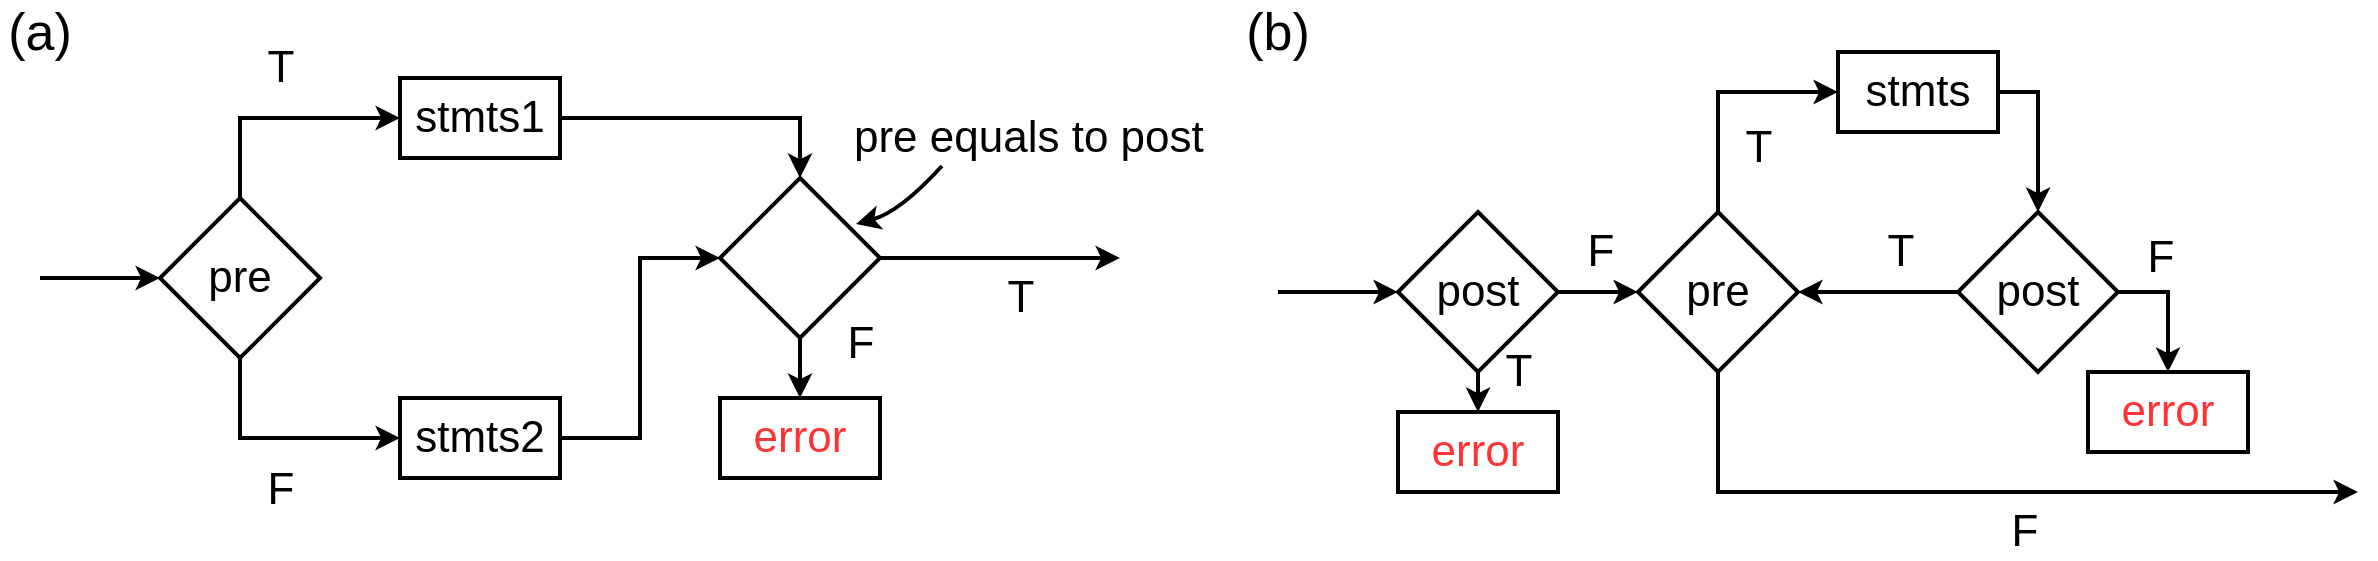 <mxfile version="13.9.5" type="device"><diagram id="1TGzGBFMFdDQsibTQ0dI" name="Page-1"><mxGraphModel dx="1102" dy="1000" grid="1" gridSize="10" guides="1" tooltips="1" connect="1" arrows="1" fold="1" page="1" pageScale="1" pageWidth="1200" pageHeight="300" math="1" shadow="0"><root><mxCell id="0"/><mxCell id="1" parent="0"/><mxCell id="V5Gyx-nigO5SHLxbUgJY-5" value="" style="edgeStyle=orthogonalEdgeStyle;rounded=0;orthogonalLoop=1;jettySize=auto;html=1;strokeWidth=2;exitX=1;exitY=0.5;exitDx=0;exitDy=0;entryX=0.5;entryY=0;entryDx=0;entryDy=0;entryPerimeter=0;fontFamily=Helvetica;" parent="1" source="V5Gyx-nigO5SHLxbUgJY-8" target="V5Gyx-nigO5SHLxbUgJY-4" edge="1"><mxGeometry relative="1" as="geometry"/></mxCell><mxCell id="V5Gyx-nigO5SHLxbUgJY-1" value="&lt;font style=&quot;font-size: 22px&quot;&gt;pre&lt;/font&gt;" style="strokeWidth=2;html=1;shape=mxgraph.flowchart.decision;whiteSpace=wrap;fontFamily=Helvetica;" parent="1" vertex="1"><mxGeometry x="91" y="113" width="80" height="80" as="geometry"/></mxCell><mxCell id="V5Gyx-nigO5SHLxbUgJY-4" value="" style="strokeWidth=2;html=1;shape=mxgraph.flowchart.decision;whiteSpace=wrap;fontFamily=Helvetica;" parent="1" vertex="1"><mxGeometry x="371" y="103" width="80" height="80" as="geometry"/></mxCell><mxCell id="V5Gyx-nigO5SHLxbUgJY-2" value="" style="endArrow=classic;html=1;strokeWidth=2;entryX=0;entryY=0.5;entryDx=0;entryDy=0;entryPerimeter=0;fontFamily=Helvetica;" parent="1" target="V5Gyx-nigO5SHLxbUgJY-1" edge="1"><mxGeometry width="50" height="50" relative="1" as="geometry"><mxPoint x="31" y="153" as="sourcePoint"/><mxPoint x="191" y="203" as="targetPoint"/></mxGeometry></mxCell><mxCell id="V5Gyx-nigO5SHLxbUgJY-8" value="&lt;font style=&quot;font-size: 22px&quot;&gt;stmts1&lt;/font&gt;" style="rounded=0;whiteSpace=wrap;html=1;strokeWidth=2;fontFamily=Helvetica;" parent="1" vertex="1"><mxGeometry x="211" y="53" width="80" height="40" as="geometry"/></mxCell><mxCell id="V5Gyx-nigO5SHLxbUgJY-9" value="&lt;font style=&quot;font-size: 22px&quot;&gt;stmts2&lt;/font&gt;" style="rounded=0;whiteSpace=wrap;html=1;strokeWidth=2;fontFamily=Helvetica;" parent="1" vertex="1"><mxGeometry x="211" y="213" width="80" height="40" as="geometry"/></mxCell><mxCell id="V5Gyx-nigO5SHLxbUgJY-14" value="" style="edgeStyle=orthogonalEdgeStyle;rounded=0;orthogonalLoop=1;jettySize=auto;html=1;strokeWidth=2;exitX=1;exitY=0.5;exitDx=0;exitDy=0;entryX=0;entryY=0.5;entryDx=0;entryDy=0;entryPerimeter=0;fontFamily=Helvetica;" parent="1" source="V5Gyx-nigO5SHLxbUgJY-9" target="V5Gyx-nigO5SHLxbUgJY-4" edge="1"><mxGeometry relative="1" as="geometry"><mxPoint x="461" y="23" as="sourcePoint"/><mxPoint x="631" y="103" as="targetPoint"/><Array as="points"><mxPoint x="331" y="233"/><mxPoint x="331" y="143"/></Array></mxGeometry></mxCell><mxCell id="V5Gyx-nigO5SHLxbUgJY-15" value="" style="edgeStyle=orthogonalEdgeStyle;rounded=0;orthogonalLoop=1;jettySize=auto;html=1;strokeWidth=2;entryX=0;entryY=0.5;entryDx=0;entryDy=0;exitX=0.5;exitY=1;exitDx=0;exitDy=0;exitPerimeter=0;fontFamily=Helvetica;" parent="1" source="V5Gyx-nigO5SHLxbUgJY-1" target="V5Gyx-nigO5SHLxbUgJY-9" edge="1"><mxGeometry relative="1" as="geometry"><mxPoint x="121" y="333" as="sourcePoint"/><mxPoint x="631" y="223" as="targetPoint"/></mxGeometry></mxCell><mxCell id="V5Gyx-nigO5SHLxbUgJY-18" value="&lt;font style=&quot;font-size: 22px&quot;&gt;F&lt;/font&gt;" style="text;html=1;resizable=0;points=[];align=center;verticalAlign=middle;labelBackgroundColor=#ffffff;fontFamily=Helvetica;" parent="V5Gyx-nigO5SHLxbUgJY-15" vertex="1" connectable="0"><mxGeometry x="-0.429" y="18" relative="1" as="geometry"><mxPoint x="2" y="31" as="offset"/></mxGeometry></mxCell><mxCell id="V5Gyx-nigO5SHLxbUgJY-16" value="" style="edgeStyle=orthogonalEdgeStyle;rounded=0;orthogonalLoop=1;jettySize=auto;html=1;strokeWidth=2;entryX=0;entryY=0.5;entryDx=0;entryDy=0;exitX=0.5;exitY=0;exitDx=0;exitDy=0;exitPerimeter=0;fontFamily=Helvetica;" parent="1" source="V5Gyx-nigO5SHLxbUgJY-1" target="V5Gyx-nigO5SHLxbUgJY-8" edge="1"><mxGeometry relative="1" as="geometry"><mxPoint x="201" y="223" as="sourcePoint"/><mxPoint x="341" y="303" as="targetPoint"/></mxGeometry></mxCell><mxCell id="V5Gyx-nigO5SHLxbUgJY-17" value="&lt;font style=&quot;font-size: 22px&quot;&gt;T&lt;/font&gt;" style="text;html=1;resizable=0;points=[];align=center;verticalAlign=middle;labelBackgroundColor=#ffffff;fontFamily=Helvetica;" parent="V5Gyx-nigO5SHLxbUgJY-16" vertex="1" connectable="0"><mxGeometry x="-0.457" y="-19" relative="1" as="geometry"><mxPoint x="1" y="-33" as="offset"/></mxGeometry></mxCell><mxCell id="V5Gyx-nigO5SHLxbUgJY-19" value="" style="edgeStyle=orthogonalEdgeStyle;rounded=0;orthogonalLoop=1;jettySize=auto;html=1;strokeWidth=2;exitX=1;exitY=0.5;exitDx=0;exitDy=0;exitPerimeter=0;fontFamily=Helvetica;" parent="1" source="V5Gyx-nigO5SHLxbUgJY-4" edge="1"><mxGeometry relative="1" as="geometry"><mxPoint x="131" y="103" as="sourcePoint"/><mxPoint x="571" y="143" as="targetPoint"/><Array as="points"><mxPoint x="571" y="143"/></Array></mxGeometry></mxCell><mxCell id="V5Gyx-nigO5SHLxbUgJY-20" value="&lt;font style=&quot;font-size: 22px&quot;&gt;T&lt;/font&gt;" style="text;html=1;resizable=0;points=[];align=center;verticalAlign=middle;labelBackgroundColor=#ffffff;fontFamily=Helvetica;" parent="V5Gyx-nigO5SHLxbUgJY-19" vertex="1" connectable="0"><mxGeometry x="-0.457" y="-19" relative="1" as="geometry"><mxPoint x="37" y="1" as="offset"/></mxGeometry></mxCell><mxCell id="V5Gyx-nigO5SHLxbUgJY-21" value="" style="edgeStyle=orthogonalEdgeStyle;rounded=0;orthogonalLoop=1;jettySize=auto;html=1;strokeWidth=2;exitX=0.5;exitY=1;exitDx=0;exitDy=0;exitPerimeter=0;fontFamily=Helvetica;entryX=0.5;entryY=0;entryDx=0;entryDy=0;" parent="1" source="V5Gyx-nigO5SHLxbUgJY-4" target="V5Gyx-nigO5SHLxbUgJY-23" edge="1"><mxGeometry relative="1" as="geometry"><mxPoint x="131" y="223" as="sourcePoint"/><mxPoint x="561" y="213" as="targetPoint"/></mxGeometry></mxCell><mxCell id="V5Gyx-nigO5SHLxbUgJY-22" value="&lt;font style=&quot;font-size: 22px&quot;&gt;F&lt;/font&gt;" style="text;html=1;resizable=0;points=[];align=center;verticalAlign=middle;labelBackgroundColor=#ffffff;fontFamily=Helvetica;" parent="V5Gyx-nigO5SHLxbUgJY-21" vertex="1" connectable="0"><mxGeometry x="-0.429" y="18" relative="1" as="geometry"><mxPoint x="12" y="-6" as="offset"/></mxGeometry></mxCell><mxCell id="V5Gyx-nigO5SHLxbUgJY-23" value="&lt;font style=&quot;font-size: 22px&quot; color=&quot;#ff3333&quot;&gt;error&lt;/font&gt;" style="rounded=0;whiteSpace=wrap;html=1;strokeWidth=2;fontFamily=Helvetica;" parent="1" vertex="1"><mxGeometry x="371" y="213" width="80" height="40" as="geometry"/></mxCell><mxCell id="V5Gyx-nigO5SHLxbUgJY-24" value="" style="edgeStyle=orthogonalEdgeStyle;rounded=0;orthogonalLoop=1;jettySize=auto;html=1;strokeWidth=2;exitX=1;exitY=0.5;exitDx=0;exitDy=0;entryX=0.5;entryY=0;entryDx=0;entryDy=0;entryPerimeter=0;fontFamily=Helvetica;" parent="1" source="V5Gyx-nigO5SHLxbUgJY-28" target="V5Gyx-nigO5SHLxbUgJY-26" edge="1"><mxGeometry relative="1" as="geometry"><Array as="points"><mxPoint x="1030" y="60"/></Array></mxGeometry></mxCell><mxCell id="V5Gyx-nigO5SHLxbUgJY-25" value="&lt;font style=&quot;font-size: 22px&quot;&gt;post&lt;/font&gt;" style="strokeWidth=2;html=1;shape=mxgraph.flowchart.decision;whiteSpace=wrap;fontFamily=Helvetica;" parent="1" vertex="1"><mxGeometry x="710" y="120" width="80" height="80" as="geometry"/></mxCell><mxCell id="V5Gyx-nigO5SHLxbUgJY-26" value="&lt;font style=&quot;font-size: 22px&quot;&gt;post&lt;/font&gt;" style="strokeWidth=2;html=1;shape=mxgraph.flowchart.decision;whiteSpace=wrap;fontFamily=Helvetica;" parent="1" vertex="1"><mxGeometry x="990" y="120" width="80" height="80" as="geometry"/></mxCell><mxCell id="V5Gyx-nigO5SHLxbUgJY-27" value="" style="endArrow=classic;html=1;strokeWidth=2;entryX=0;entryY=0.5;entryDx=0;entryDy=0;entryPerimeter=0;fontFamily=Helvetica;" parent="1" target="V5Gyx-nigO5SHLxbUgJY-25" edge="1"><mxGeometry width="50" height="50" relative="1" as="geometry"><mxPoint x="650" y="160" as="sourcePoint"/><mxPoint x="810" y="210" as="targetPoint"/></mxGeometry></mxCell><mxCell id="V5Gyx-nigO5SHLxbUgJY-28" value="&lt;font style=&quot;font-size: 22px&quot;&gt;stmts&lt;br&gt;&lt;/font&gt;" style="rounded=0;whiteSpace=wrap;html=1;strokeWidth=2;fontFamily=Helvetica;" parent="1" vertex="1"><mxGeometry x="930" y="40" width="80" height="40" as="geometry"/></mxCell><mxCell id="V5Gyx-nigO5SHLxbUgJY-31" value="" style="edgeStyle=orthogonalEdgeStyle;rounded=0;orthogonalLoop=1;jettySize=auto;html=1;strokeWidth=2;exitX=1;exitY=0.5;exitDx=0;exitDy=0;exitPerimeter=0;fontFamily=Helvetica;entryX=0;entryY=0.5;entryDx=0;entryDy=0;entryPerimeter=0;" parent="1" source="V5Gyx-nigO5SHLxbUgJY-25" target="V5Gyx-nigO5SHLxbUgJY-40" edge="1"><mxGeometry relative="1" as="geometry"><mxPoint x="740" y="340" as="sourcePoint"/><mxPoint x="930" y="150" as="targetPoint"/></mxGeometry></mxCell><mxCell id="V5Gyx-nigO5SHLxbUgJY-32" value="&lt;font style=&quot;font-size: 22px&quot;&gt;F&lt;/font&gt;" style="text;html=1;resizable=0;points=[];align=center;verticalAlign=middle;labelBackgroundColor=#ffffff;fontFamily=Helvetica;" parent="V5Gyx-nigO5SHLxbUgJY-31" vertex="1" connectable="0"><mxGeometry x="-0.429" y="18" relative="1" as="geometry"><mxPoint x="9" y="-2" as="offset"/></mxGeometry></mxCell><mxCell id="V5Gyx-nigO5SHLxbUgJY-33" value="" style="edgeStyle=orthogonalEdgeStyle;rounded=0;orthogonalLoop=1;jettySize=auto;html=1;strokeWidth=2;entryX=0;entryY=0.5;entryDx=0;entryDy=0;exitX=0.5;exitY=0;exitDx=0;exitDy=0;exitPerimeter=0;fontFamily=Helvetica;" parent="1" source="V5Gyx-nigO5SHLxbUgJY-40" target="V5Gyx-nigO5SHLxbUgJY-28" edge="1"><mxGeometry relative="1" as="geometry"><mxPoint x="820" y="230" as="sourcePoint"/><mxPoint x="960" y="310" as="targetPoint"/></mxGeometry></mxCell><mxCell id="V5Gyx-nigO5SHLxbUgJY-34" value="&lt;font style=&quot;font-size: 22px&quot;&gt;T&lt;/font&gt;" style="text;html=1;resizable=0;points=[];align=center;verticalAlign=middle;labelBackgroundColor=#ffffff;fontFamily=Helvetica;" parent="V5Gyx-nigO5SHLxbUgJY-33" vertex="1" connectable="0"><mxGeometry x="-0.457" y="-19" relative="1" as="geometry"><mxPoint x="1" as="offset"/></mxGeometry></mxCell><mxCell id="V5Gyx-nigO5SHLxbUgJY-35" value="" style="edgeStyle=orthogonalEdgeStyle;rounded=0;orthogonalLoop=1;jettySize=auto;html=1;strokeWidth=2;fontFamily=Helvetica;entryX=1;entryY=0.5;entryDx=0;entryDy=0;entryPerimeter=0;" parent="1" source="V5Gyx-nigO5SHLxbUgJY-26" target="V5Gyx-nigO5SHLxbUgJY-40" edge="1"><mxGeometry relative="1" as="geometry"><mxPoint x="800" y="110" as="sourcePoint"/><mxPoint x="1380" y="160" as="targetPoint"/><Array as="points"/></mxGeometry></mxCell><mxCell id="V5Gyx-nigO5SHLxbUgJY-36" value="&lt;font style=&quot;font-size: 22px&quot;&gt;T&lt;/font&gt;" style="text;html=1;resizable=0;points=[];align=center;verticalAlign=middle;labelBackgroundColor=#ffffff;fontFamily=Helvetica;" parent="V5Gyx-nigO5SHLxbUgJY-35" vertex="1" connectable="0"><mxGeometry x="-0.457" y="-19" relative="1" as="geometry"><mxPoint x="-8" y="-1" as="offset"/></mxGeometry></mxCell><mxCell id="V5Gyx-nigO5SHLxbUgJY-37" value="" style="edgeStyle=orthogonalEdgeStyle;rounded=0;orthogonalLoop=1;jettySize=auto;html=1;strokeWidth=2;exitX=1;exitY=0.5;exitDx=0;exitDy=0;exitPerimeter=0;fontFamily=Helvetica;entryX=0.5;entryY=0;entryDx=0;entryDy=0;" parent="1" source="V5Gyx-nigO5SHLxbUgJY-26" target="V5Gyx-nigO5SHLxbUgJY-39" edge="1"><mxGeometry relative="1" as="geometry"><mxPoint x="800" y="230" as="sourcePoint"/><mxPoint x="1240" y="170" as="targetPoint"/><Array as="points"/></mxGeometry></mxCell><mxCell id="V5Gyx-nigO5SHLxbUgJY-38" value="&lt;font style=&quot;font-size: 22px&quot;&gt;F&lt;/font&gt;" style="text;html=1;resizable=0;points=[];align=center;verticalAlign=middle;labelBackgroundColor=#ffffff;fontFamily=Helvetica;" parent="V5Gyx-nigO5SHLxbUgJY-37" vertex="1" connectable="0"><mxGeometry x="-0.429" y="18" relative="1" as="geometry"><mxPoint x="2" y="1" as="offset"/></mxGeometry></mxCell><mxCell id="V5Gyx-nigO5SHLxbUgJY-39" value="&lt;font style=&quot;font-size: 22px&quot; color=&quot;#ff3333&quot;&gt;error&lt;/font&gt;" style="rounded=0;whiteSpace=wrap;html=1;strokeWidth=2;fontFamily=Helvetica;" parent="1" vertex="1"><mxGeometry x="1055" y="200" width="80" height="40" as="geometry"/></mxCell><mxCell id="V5Gyx-nigO5SHLxbUgJY-40" value="&lt;font style=&quot;font-size: 22px&quot;&gt;pre&lt;/font&gt;" style="strokeWidth=2;html=1;shape=mxgraph.flowchart.decision;whiteSpace=wrap;fontFamily=Helvetica;" parent="1" vertex="1"><mxGeometry x="830" y="120" width="80" height="80" as="geometry"/></mxCell><mxCell id="V5Gyx-nigO5SHLxbUgJY-45" value="&lt;font style=&quot;font-size: 22px&quot;&gt;T&lt;/font&gt;" style="edgeStyle=orthogonalEdgeStyle;rounded=0;orthogonalLoop=1;jettySize=auto;html=1;strokeWidth=2;fontFamily=Helvetica;exitX=0.5;exitY=1;exitDx=0;exitDy=0;exitPerimeter=0;entryX=0.5;entryY=0;entryDx=0;entryDy=0;" parent="1" source="V5Gyx-nigO5SHLxbUgJY-25" target="V5Gyx-nigO5SHLxbUgJY-46" edge="1"><mxGeometry x="-1" y="20" relative="1" as="geometry"><mxPoint x="810" y="245" as="targetPoint"/><mxPoint as="offset"/></mxGeometry></mxCell><mxCell id="V5Gyx-nigO5SHLxbUgJY-46" value="&lt;font style=&quot;font-size: 22px&quot; color=&quot;#ff3333&quot;&gt;error&lt;/font&gt;" style="rounded=0;whiteSpace=wrap;html=1;strokeWidth=2;fontFamily=Helvetica;" parent="1" vertex="1"><mxGeometry x="710" y="220" width="80" height="40" as="geometry"/></mxCell><mxCell id="V5Gyx-nigO5SHLxbUgJY-47" value="" style="edgeStyle=orthogonalEdgeStyle;rounded=0;orthogonalLoop=1;jettySize=auto;html=1;strokeWidth=2;exitX=0.5;exitY=1;exitDx=0;exitDy=0;exitPerimeter=0;fontFamily=Helvetica;" parent="1" source="V5Gyx-nigO5SHLxbUgJY-40" edge="1"><mxGeometry relative="1" as="geometry"><mxPoint x="1015" y="235" as="sourcePoint"/><mxPoint x="1190" y="260" as="targetPoint"/><Array as="points"><mxPoint x="870" y="260"/></Array></mxGeometry></mxCell><mxCell id="V5Gyx-nigO5SHLxbUgJY-48" value="&lt;font style=&quot;font-size: 22px&quot;&gt;F&lt;/font&gt;" style="text;html=1;resizable=0;points=[];align=center;verticalAlign=middle;labelBackgroundColor=#ffffff;fontFamily=Helvetica;" parent="V5Gyx-nigO5SHLxbUgJY-47" vertex="1" connectable="0"><mxGeometry x="-0.457" y="-19" relative="1" as="geometry"><mxPoint x="110" y="1" as="offset"/></mxGeometry></mxCell><mxCell id="V5Gyx-nigO5SHLxbUgJY-49" value="&lt;font style=&quot;font-size: 22px&quot;&gt;pre equals to post&lt;/font&gt;" style="text;html=1;fontFamily=Helvetica;labelBackgroundColor=#ffffff;" parent="1" vertex="1"><mxGeometry x="436" y="63" width="120" height="30" as="geometry"/></mxCell><mxCell id="V5Gyx-nigO5SHLxbUgJY-52" value="(a)" style="text;html=1;strokeColor=none;fillColor=none;align=center;verticalAlign=middle;whiteSpace=wrap;rounded=0;labelBackgroundColor=#ffffff;fontFamily=Helvetica;fontSize=26;" parent="1" vertex="1"><mxGeometry x="11" y="20" width="40" height="20" as="geometry"/></mxCell><mxCell id="V5Gyx-nigO5SHLxbUgJY-54" value="(b)" style="text;html=1;strokeColor=none;fillColor=none;align=center;verticalAlign=middle;whiteSpace=wrap;rounded=0;labelBackgroundColor=#ffffff;fontFamily=Helvetica;fontSize=26;" parent="1" vertex="1"><mxGeometry x="630" y="20" width="40" height="20" as="geometry"/></mxCell><mxCell id="410005ObCmHa8VVpVJUU-1" value="" style="curved=1;endArrow=classic;html=1;entryX=0.85;entryY=0.288;entryDx=0;entryDy=0;entryPerimeter=0;exitX=0.383;exitY=1.133;exitDx=0;exitDy=0;exitPerimeter=0;strokeWidth=2;" parent="1" source="V5Gyx-nigO5SHLxbUgJY-49" target="V5Gyx-nigO5SHLxbUgJY-4" edge="1"><mxGeometry width="50" height="50" relative="1" as="geometry"><mxPoint x="491" y="120" as="sourcePoint"/><mxPoint x="331" y="480" as="targetPoint"/><Array as="points"><mxPoint x="461" y="120"/></Array></mxGeometry></mxCell></root></mxGraphModel></diagram></mxfile>